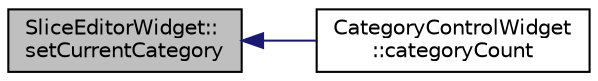 digraph "SliceEditorWidget::setCurrentCategory"
{
  edge [fontname="Helvetica",fontsize="10",labelfontname="Helvetica",labelfontsize="10"];
  node [fontname="Helvetica",fontsize="10",shape=record];
  rankdir="LR";
  Node170 [label="SliceEditorWidget::\lsetCurrentCategory",height=0.2,width=0.4,color="black", fillcolor="grey75", style="filled", fontcolor="black"];
  Node170 -> Node171 [dir="back",color="midnightblue",fontsize="10",style="solid",fontname="Helvetica"];
  Node171 [label="CategoryControlWidget\l::categoryCount",height=0.2,width=0.4,color="black", fillcolor="white", style="filled",URL="$class_category_control_widget.html#aad862c247bffd2f918f6c3fd8933a6b6",tooltip="Returns the number of category. "];
}
